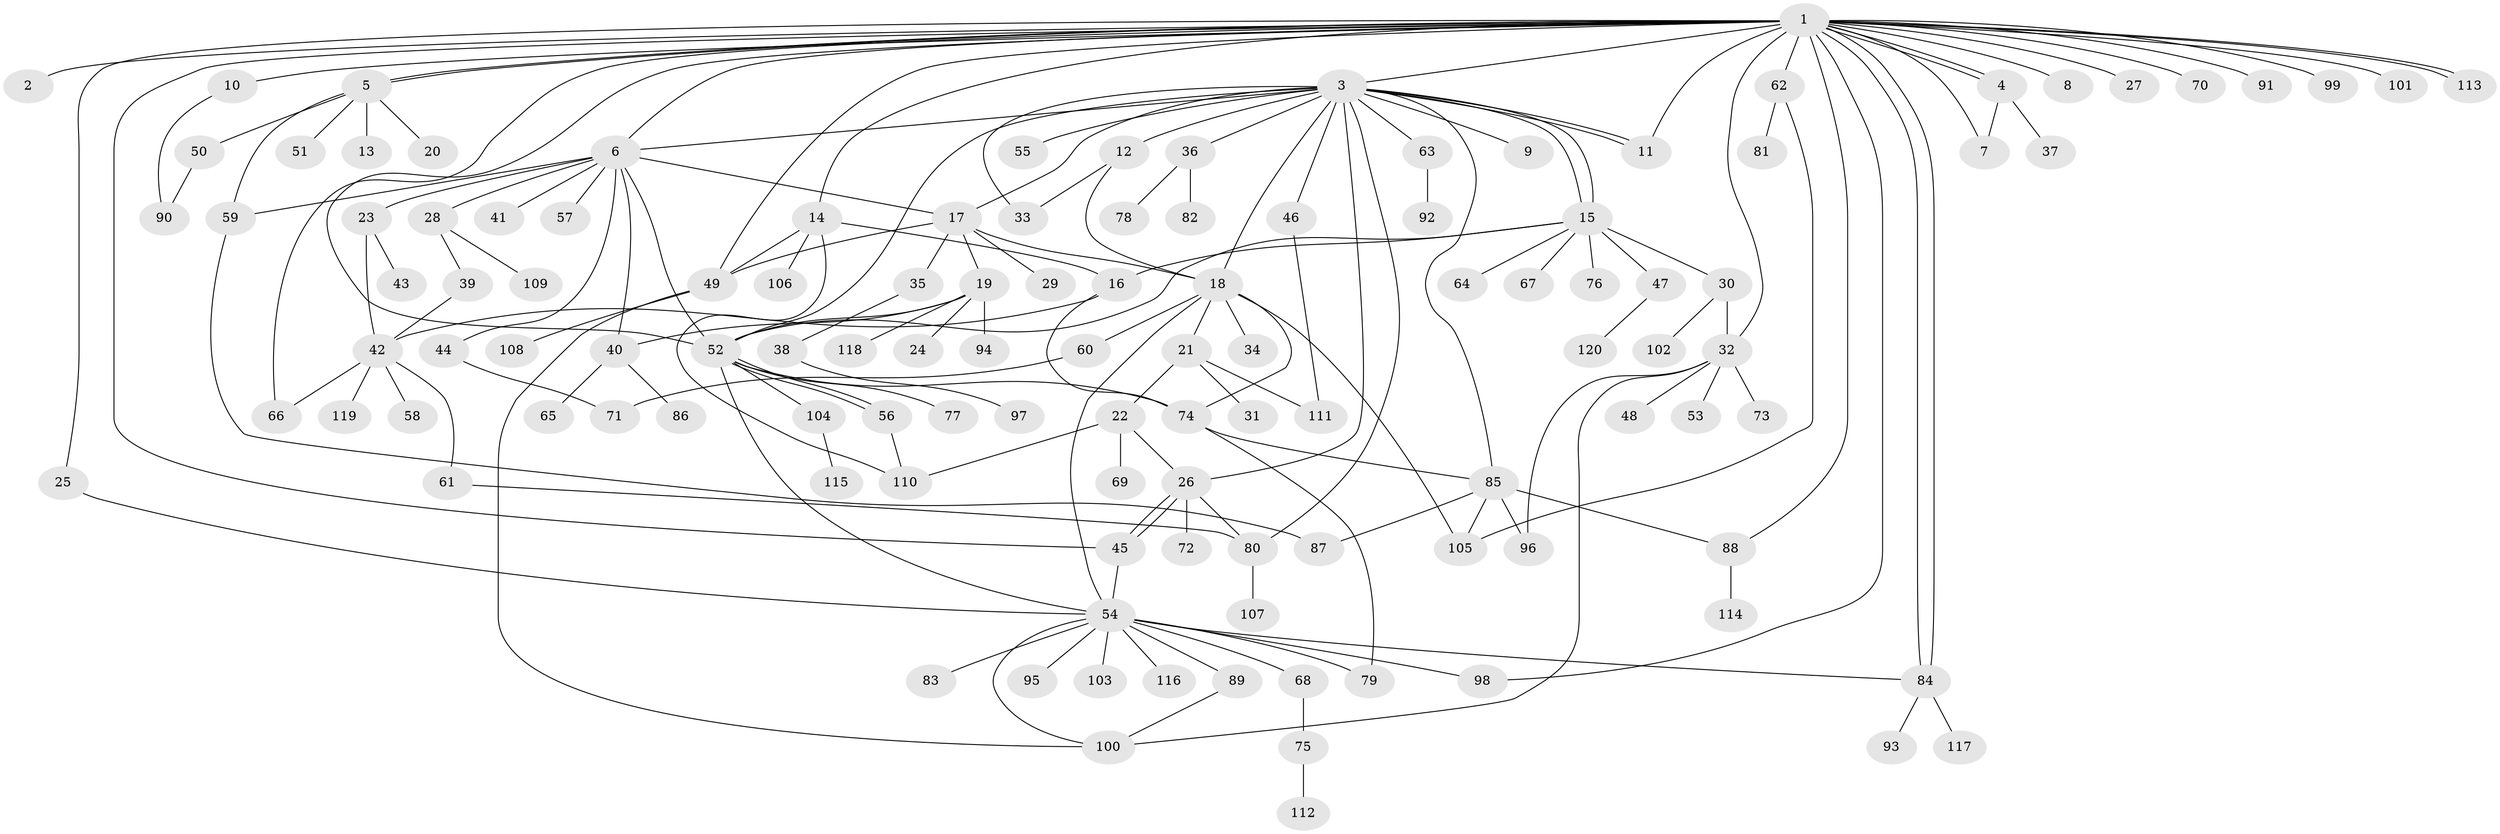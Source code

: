 // coarse degree distribution, {1: 0.3835616438356164, 5: 0.0410958904109589, 6: 0.0136986301369863, 8: 0.0136986301369863, 2: 0.2602739726027397, 4: 0.0547945205479452, 7: 0.0547945205479452, 14: 0.0136986301369863, 9: 0.0273972602739726, 23: 0.0136986301369863, 3: 0.1095890410958904, 12: 0.0136986301369863}
// Generated by graph-tools (version 1.1) at 2025/36/03/04/25 23:36:54]
// undirected, 120 vertices, 173 edges
graph export_dot {
  node [color=gray90,style=filled];
  1;
  2;
  3;
  4;
  5;
  6;
  7;
  8;
  9;
  10;
  11;
  12;
  13;
  14;
  15;
  16;
  17;
  18;
  19;
  20;
  21;
  22;
  23;
  24;
  25;
  26;
  27;
  28;
  29;
  30;
  31;
  32;
  33;
  34;
  35;
  36;
  37;
  38;
  39;
  40;
  41;
  42;
  43;
  44;
  45;
  46;
  47;
  48;
  49;
  50;
  51;
  52;
  53;
  54;
  55;
  56;
  57;
  58;
  59;
  60;
  61;
  62;
  63;
  64;
  65;
  66;
  67;
  68;
  69;
  70;
  71;
  72;
  73;
  74;
  75;
  76;
  77;
  78;
  79;
  80;
  81;
  82;
  83;
  84;
  85;
  86;
  87;
  88;
  89;
  90;
  91;
  92;
  93;
  94;
  95;
  96;
  97;
  98;
  99;
  100;
  101;
  102;
  103;
  104;
  105;
  106;
  107;
  108;
  109;
  110;
  111;
  112;
  113;
  114;
  115;
  116;
  117;
  118;
  119;
  120;
  1 -- 2;
  1 -- 3;
  1 -- 4;
  1 -- 4;
  1 -- 5;
  1 -- 5;
  1 -- 6;
  1 -- 7;
  1 -- 8;
  1 -- 10;
  1 -- 11;
  1 -- 14;
  1 -- 25;
  1 -- 27;
  1 -- 32;
  1 -- 45;
  1 -- 49;
  1 -- 52;
  1 -- 62;
  1 -- 66;
  1 -- 70;
  1 -- 84;
  1 -- 84;
  1 -- 88;
  1 -- 91;
  1 -- 98;
  1 -- 99;
  1 -- 101;
  1 -- 113;
  1 -- 113;
  3 -- 6;
  3 -- 9;
  3 -- 11;
  3 -- 11;
  3 -- 12;
  3 -- 15;
  3 -- 15;
  3 -- 17;
  3 -- 18;
  3 -- 26;
  3 -- 33;
  3 -- 36;
  3 -- 46;
  3 -- 52;
  3 -- 55;
  3 -- 63;
  3 -- 80;
  3 -- 85;
  4 -- 7;
  4 -- 37;
  5 -- 13;
  5 -- 20;
  5 -- 50;
  5 -- 51;
  5 -- 59;
  6 -- 17;
  6 -- 23;
  6 -- 28;
  6 -- 40;
  6 -- 41;
  6 -- 44;
  6 -- 52;
  6 -- 57;
  6 -- 59;
  10 -- 90;
  12 -- 18;
  12 -- 33;
  14 -- 16;
  14 -- 49;
  14 -- 106;
  14 -- 110;
  15 -- 16;
  15 -- 30;
  15 -- 47;
  15 -- 52;
  15 -- 64;
  15 -- 67;
  15 -- 76;
  16 -- 42;
  16 -- 74;
  17 -- 18;
  17 -- 19;
  17 -- 29;
  17 -- 35;
  17 -- 49;
  18 -- 21;
  18 -- 34;
  18 -- 54;
  18 -- 60;
  18 -- 74;
  18 -- 105;
  19 -- 24;
  19 -- 40;
  19 -- 52;
  19 -- 94;
  19 -- 118;
  21 -- 22;
  21 -- 31;
  21 -- 111;
  22 -- 26;
  22 -- 69;
  22 -- 110;
  23 -- 42;
  23 -- 43;
  25 -- 54;
  26 -- 45;
  26 -- 45;
  26 -- 72;
  26 -- 80;
  28 -- 39;
  28 -- 109;
  30 -- 32;
  30 -- 102;
  32 -- 48;
  32 -- 53;
  32 -- 73;
  32 -- 96;
  32 -- 100;
  35 -- 38;
  36 -- 78;
  36 -- 82;
  38 -- 97;
  39 -- 42;
  40 -- 65;
  40 -- 86;
  42 -- 58;
  42 -- 61;
  42 -- 66;
  42 -- 119;
  44 -- 71;
  45 -- 54;
  46 -- 111;
  47 -- 120;
  49 -- 100;
  49 -- 108;
  50 -- 90;
  52 -- 54;
  52 -- 56;
  52 -- 56;
  52 -- 74;
  52 -- 77;
  52 -- 104;
  54 -- 68;
  54 -- 79;
  54 -- 83;
  54 -- 84;
  54 -- 89;
  54 -- 95;
  54 -- 98;
  54 -- 100;
  54 -- 103;
  54 -- 116;
  56 -- 110;
  59 -- 87;
  60 -- 71;
  61 -- 80;
  62 -- 81;
  62 -- 105;
  63 -- 92;
  68 -- 75;
  74 -- 79;
  74 -- 85;
  75 -- 112;
  80 -- 107;
  84 -- 93;
  84 -- 117;
  85 -- 87;
  85 -- 88;
  85 -- 96;
  85 -- 105;
  88 -- 114;
  89 -- 100;
  104 -- 115;
}
